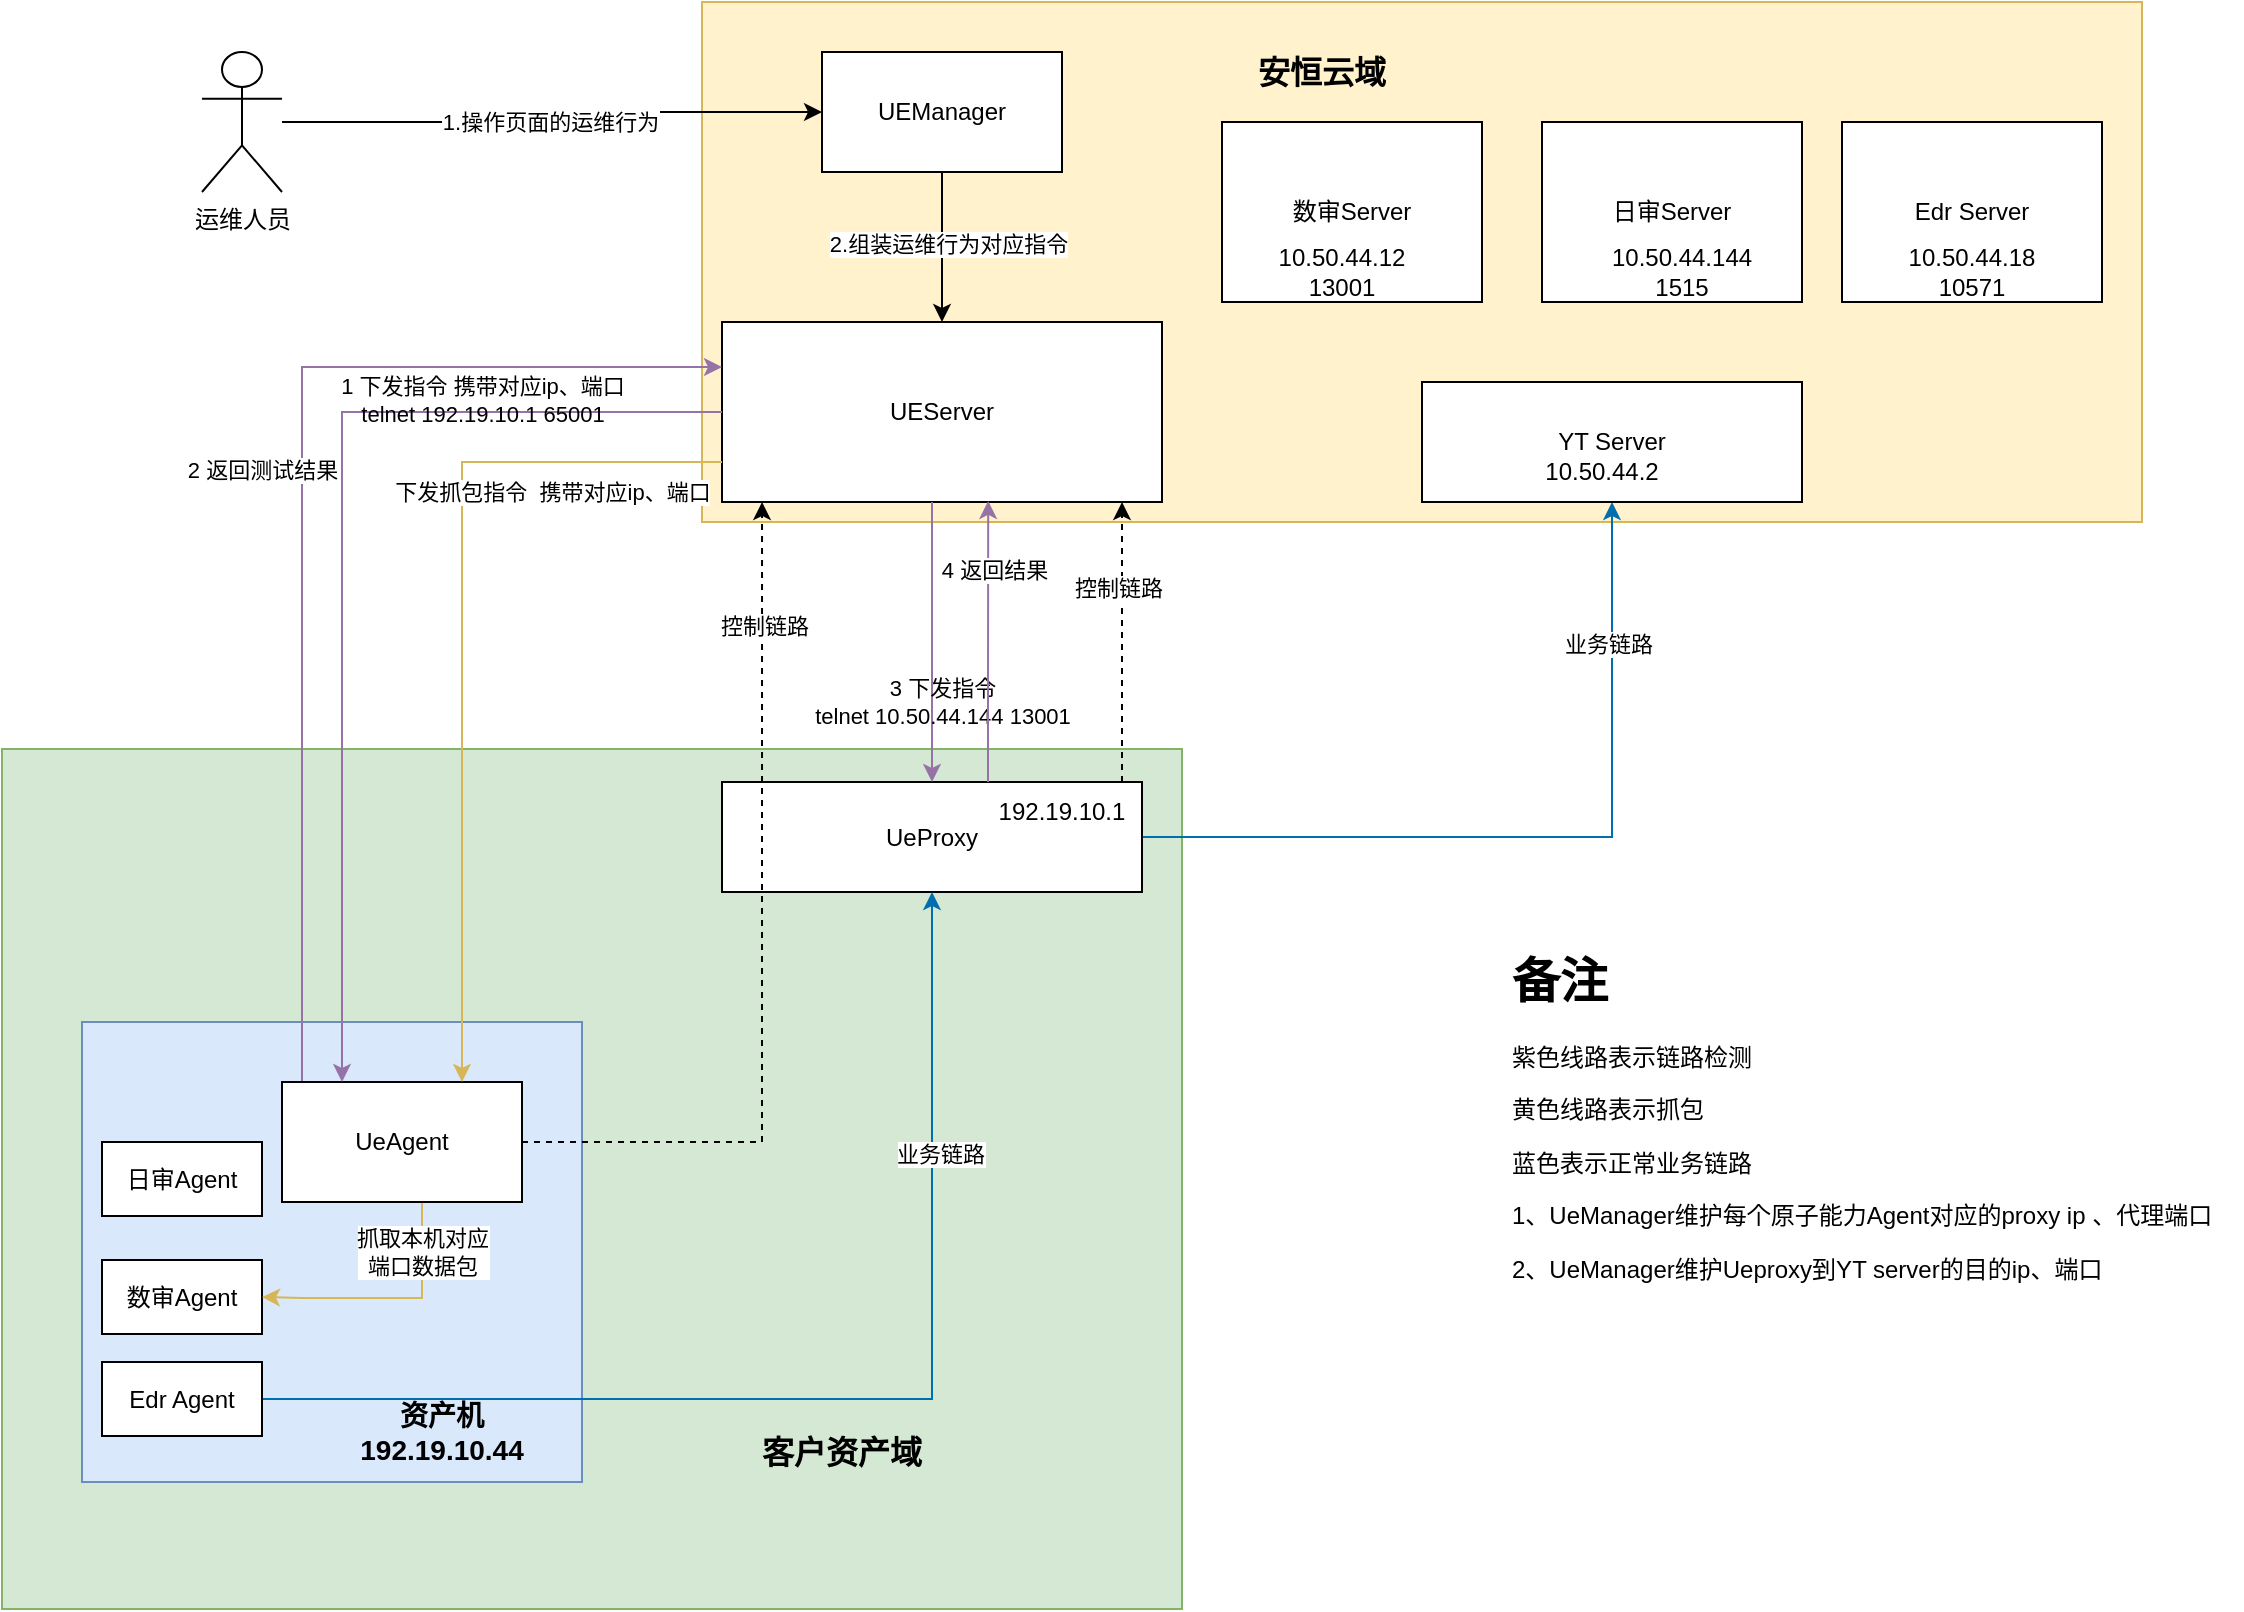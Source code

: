 <mxfile version="22.1.5" type="github">
  <diagram name="第 1 页" id="wMBq58jxj7TZekm_dWzr">
    <mxGraphModel dx="2110" dy="720" grid="1" gridSize="10" guides="1" tooltips="1" connect="1" arrows="1" fold="1" page="1" pageScale="1" pageWidth="827" pageHeight="1169" math="0" shadow="0">
      <root>
        <mxCell id="0" />
        <mxCell id="1" parent="0" />
        <mxCell id="zNO3inHTsQPZRsrdVChj-12" value="" style="edgeStyle=orthogonalEdgeStyle;rounded=0;orthogonalLoop=1;jettySize=auto;html=1;" parent="1" edge="1">
          <mxGeometry relative="1" as="geometry">
            <mxPoint x="430" y="180" as="sourcePoint" />
          </mxGeometry>
        </mxCell>
        <mxCell id="zNO3inHTsQPZRsrdVChj-13" value="组装此运维行为对应的指令&lt;br&gt;请求UeServer" style="edgeLabel;html=1;align=center;verticalAlign=middle;resizable=0;points=[];" parent="zNO3inHTsQPZRsrdVChj-12" vertex="1" connectable="0">
          <mxGeometry x="-0.4" y="1" relative="1" as="geometry">
            <mxPoint x="-1" y="6" as="offset" />
          </mxGeometry>
        </mxCell>
        <mxCell id="zNO3inHTsQPZRsrdVChj-33" value="" style="rounded=0;whiteSpace=wrap;html=1;fillColor=#fff2cc;strokeColor=#d6b656;" parent="1" vertex="1">
          <mxGeometry x="210" y="120" width="720" height="260" as="geometry" />
        </mxCell>
        <mxCell id="zNO3inHTsQPZRsrdVChj-38" value="UEServer" style="rounded=0;whiteSpace=wrap;html=1;" parent="1" vertex="1">
          <mxGeometry x="220" y="280" width="220" height="90" as="geometry" />
        </mxCell>
        <mxCell id="zNO3inHTsQPZRsrdVChj-39" value="日审Server" style="rounded=0;whiteSpace=wrap;html=1;" parent="1" vertex="1">
          <mxGeometry x="630" y="180" width="130" height="90" as="geometry" />
        </mxCell>
        <mxCell id="zNO3inHTsQPZRsrdVChj-40" value="数审Server" style="rounded=0;whiteSpace=wrap;html=1;" parent="1" vertex="1">
          <mxGeometry x="470" y="180" width="130" height="90" as="geometry" />
        </mxCell>
        <mxCell id="zNO3inHTsQPZRsrdVChj-41" value="Edr Server" style="rounded=0;whiteSpace=wrap;html=1;" parent="1" vertex="1">
          <mxGeometry x="780" y="180" width="130" height="90" as="geometry" />
        </mxCell>
        <mxCell id="zNO3inHTsQPZRsrdVChj-42" value="&lt;font style=&quot;font-size: 16px;&quot;&gt;&lt;b style=&quot;font-size: 16px;&quot;&gt;安恒云域&lt;/b&gt;&lt;/font&gt;" style="text;html=1;strokeColor=none;fillColor=none;align=center;verticalAlign=middle;whiteSpace=wrap;rounded=0;fontSize=16;" parent="1" vertex="1">
          <mxGeometry x="480" y="140" width="80" height="30" as="geometry" />
        </mxCell>
        <mxCell id="zNO3inHTsQPZRsrdVChj-45" style="edgeStyle=orthogonalEdgeStyle;rounded=0;orthogonalLoop=1;jettySize=auto;html=1;" parent="1" source="zNO3inHTsQPZRsrdVChj-44" target="zNO3inHTsQPZRsrdVChj-38" edge="1">
          <mxGeometry relative="1" as="geometry" />
        </mxCell>
        <mxCell id="zNO3inHTsQPZRsrdVChj-47" value="2.组装运维行为对应指令" style="edgeLabel;html=1;align=center;verticalAlign=middle;resizable=0;points=[];" parent="zNO3inHTsQPZRsrdVChj-45" vertex="1" connectable="0">
          <mxGeometry x="-0.06" y="3" relative="1" as="geometry">
            <mxPoint as="offset" />
          </mxGeometry>
        </mxCell>
        <mxCell id="zNO3inHTsQPZRsrdVChj-44" value="UEManager" style="rounded=0;whiteSpace=wrap;html=1;" parent="1" vertex="1">
          <mxGeometry x="270" y="145" width="120" height="60" as="geometry" />
        </mxCell>
        <mxCell id="zNO3inHTsQPZRsrdVChj-52" value="" style="rounded=0;whiteSpace=wrap;html=1;fillColor=#d5e8d4;strokeColor=#82b366;" parent="1" vertex="1">
          <mxGeometry x="-140" y="493.5" width="590" height="430" as="geometry" />
        </mxCell>
        <mxCell id="UXK1C_oignjXM_dTzYS3-6" style="edgeStyle=orthogonalEdgeStyle;rounded=0;orthogonalLoop=1;jettySize=auto;html=1;dashed=1;" parent="1" source="zNO3inHTsQPZRsrdVChj-46" target="zNO3inHTsQPZRsrdVChj-38" edge="1">
          <mxGeometry relative="1" as="geometry">
            <Array as="points">
              <mxPoint x="420" y="430" />
              <mxPoint x="420" y="430" />
            </Array>
          </mxGeometry>
        </mxCell>
        <mxCell id="UXK1C_oignjXM_dTzYS3-8" value="控制链路" style="edgeLabel;html=1;align=center;verticalAlign=middle;resizable=0;points=[];" parent="UXK1C_oignjXM_dTzYS3-6" vertex="1" connectable="0">
          <mxGeometry x="0.384" y="2" relative="1" as="geometry">
            <mxPoint as="offset" />
          </mxGeometry>
        </mxCell>
        <mxCell id="UXK1C_oignjXM_dTzYS3-43" style="edgeStyle=orthogonalEdgeStyle;rounded=0;orthogonalLoop=1;jettySize=auto;html=1;fillColor=#1ba1e2;strokeColor=#006EAF;" parent="1" source="zNO3inHTsQPZRsrdVChj-46" target="UXK1C_oignjXM_dTzYS3-41" edge="1">
          <mxGeometry relative="1" as="geometry" />
        </mxCell>
        <mxCell id="UXK1C_oignjXM_dTzYS3-45" value="业务链路" style="edgeLabel;html=1;align=center;verticalAlign=middle;resizable=0;points=[];" parent="UXK1C_oignjXM_dTzYS3-43" vertex="1" connectable="0">
          <mxGeometry x="0.648" y="2" relative="1" as="geometry">
            <mxPoint as="offset" />
          </mxGeometry>
        </mxCell>
        <mxCell id="zNO3inHTsQPZRsrdVChj-46" value="UeProxy" style="rounded=0;whiteSpace=wrap;html=1;" parent="1" vertex="1">
          <mxGeometry x="220" y="510" width="210" height="55" as="geometry" />
        </mxCell>
        <mxCell id="zNO3inHTsQPZRsrdVChj-22" value="" style="rounded=0;whiteSpace=wrap;html=1;fillColor=#dae8fc;strokeColor=#6c8ebf;" parent="1" vertex="1">
          <mxGeometry x="-100" y="630" width="250" height="230" as="geometry" />
        </mxCell>
        <mxCell id="zNO3inHTsQPZRsrdVChj-24" value="日审Agent" style="rounded=0;whiteSpace=wrap;html=1;" parent="1" vertex="1">
          <mxGeometry x="-90" y="690" width="80" height="37" as="geometry" />
        </mxCell>
        <mxCell id="zNO3inHTsQPZRsrdVChj-25" value="数审Agent" style="rounded=0;whiteSpace=wrap;html=1;" parent="1" vertex="1">
          <mxGeometry x="-90" y="749" width="80" height="37" as="geometry" />
        </mxCell>
        <mxCell id="UXK1C_oignjXM_dTzYS3-42" style="edgeStyle=orthogonalEdgeStyle;rounded=0;orthogonalLoop=1;jettySize=auto;html=1;entryX=0.5;entryY=1;entryDx=0;entryDy=0;fillColor=#1ba1e2;strokeColor=#006EAF;" parent="1" source="zNO3inHTsQPZRsrdVChj-26" target="zNO3inHTsQPZRsrdVChj-46" edge="1">
          <mxGeometry relative="1" as="geometry" />
        </mxCell>
        <mxCell id="UXK1C_oignjXM_dTzYS3-44" value="业务链路" style="edgeLabel;html=1;align=center;verticalAlign=middle;resizable=0;points=[];" parent="UXK1C_oignjXM_dTzYS3-42" vertex="1" connectable="0">
          <mxGeometry x="0.554" y="-4" relative="1" as="geometry">
            <mxPoint as="offset" />
          </mxGeometry>
        </mxCell>
        <mxCell id="zNO3inHTsQPZRsrdVChj-26" value="Edr Agent" style="rounded=0;whiteSpace=wrap;html=1;" parent="1" vertex="1">
          <mxGeometry x="-90" y="800" width="80" height="37" as="geometry" />
        </mxCell>
        <mxCell id="zNO3inHTsQPZRsrdVChj-64" style="edgeStyle=orthogonalEdgeStyle;rounded=0;orthogonalLoop=1;jettySize=auto;html=1;entryX=1;entryY=0.5;entryDx=0;entryDy=0;fillColor=#fff2cc;strokeColor=#d6b656;" parent="1" source="zNO3inHTsQPZRsrdVChj-27" target="zNO3inHTsQPZRsrdVChj-25" edge="1">
          <mxGeometry relative="1" as="geometry">
            <Array as="points">
              <mxPoint x="70" y="768" />
              <mxPoint x="10" y="768" />
            </Array>
          </mxGeometry>
        </mxCell>
        <mxCell id="zNO3inHTsQPZRsrdVChj-65" value="抓取本机对应&lt;br&gt;端口数据包" style="edgeLabel;html=1;align=center;verticalAlign=middle;resizable=0;points=[];labelBackgroundColor=default;labelBorderColor=none;" parent="zNO3inHTsQPZRsrdVChj-64" vertex="1" connectable="0">
          <mxGeometry relative="1" as="geometry">
            <mxPoint x="16" y="-23" as="offset" />
          </mxGeometry>
        </mxCell>
        <mxCell id="UXK1C_oignjXM_dTzYS3-20" style="edgeStyle=orthogonalEdgeStyle;rounded=0;orthogonalLoop=1;jettySize=auto;html=1;entryX=0;entryY=0.25;entryDx=0;entryDy=0;fillColor=#e1d5e7;strokeColor=#9673a6;" parent="1" source="zNO3inHTsQPZRsrdVChj-27" target="zNO3inHTsQPZRsrdVChj-38" edge="1">
          <mxGeometry relative="1" as="geometry">
            <Array as="points">
              <mxPoint x="10" y="302" />
            </Array>
          </mxGeometry>
        </mxCell>
        <mxCell id="UXK1C_oignjXM_dTzYS3-21" value="2 返回测试结果" style="edgeLabel;html=1;align=center;verticalAlign=middle;resizable=0;points=[];" parent="UXK1C_oignjXM_dTzYS3-20" vertex="1" connectable="0">
          <mxGeometry x="0.143" y="4" relative="1" as="geometry">
            <mxPoint x="-16" y="18" as="offset" />
          </mxGeometry>
        </mxCell>
        <mxCell id="zNO3inHTsQPZRsrdVChj-27" value="UeAgent" style="rounded=0;whiteSpace=wrap;html=1;" parent="1" vertex="1">
          <mxGeometry y="660" width="120" height="60" as="geometry" />
        </mxCell>
        <mxCell id="zNO3inHTsQPZRsrdVChj-30" value="&lt;b&gt;&lt;font style=&quot;font-size: 14px;&quot;&gt;资产机&lt;br&gt;192.19.10.44&lt;br&gt;&lt;/font&gt;&lt;/b&gt;" style="text;html=1;strokeColor=none;fillColor=none;align=center;verticalAlign=middle;whiteSpace=wrap;rounded=0;" parent="1" vertex="1">
          <mxGeometry x="50" y="820" width="60" height="30" as="geometry" />
        </mxCell>
        <mxCell id="zNO3inHTsQPZRsrdVChj-53" value="客户资产域" style="text;html=1;strokeColor=none;fillColor=none;align=center;verticalAlign=middle;whiteSpace=wrap;rounded=0;fontStyle=1;fontSize=16;" parent="1" vertex="1">
          <mxGeometry x="237" y="830" width="86" height="30" as="geometry" />
        </mxCell>
        <mxCell id="zNO3inHTsQPZRsrdVChj-74" style="edgeStyle=orthogonalEdgeStyle;rounded=0;orthogonalLoop=1;jettySize=auto;html=1;entryX=0;entryY=0.5;entryDx=0;entryDy=0;" parent="1" source="zNO3inHTsQPZRsrdVChj-72" target="zNO3inHTsQPZRsrdVChj-44" edge="1">
          <mxGeometry relative="1" as="geometry" />
        </mxCell>
        <mxCell id="zNO3inHTsQPZRsrdVChj-75" value="1.操作页面的运维行为" style="edgeLabel;html=1;align=center;verticalAlign=middle;resizable=0;points=[];" parent="zNO3inHTsQPZRsrdVChj-74" vertex="1" connectable="0">
          <mxGeometry x="-0.114" y="-2" relative="1" as="geometry">
            <mxPoint x="12" y="-2" as="offset" />
          </mxGeometry>
        </mxCell>
        <mxCell id="zNO3inHTsQPZRsrdVChj-72" value="运维人员" style="shape=umlActor;verticalLabelPosition=bottom;verticalAlign=top;html=1;outlineConnect=0;" parent="1" vertex="1">
          <mxGeometry x="-40" y="145" width="40" height="70" as="geometry" />
        </mxCell>
        <mxCell id="UXK1C_oignjXM_dTzYS3-9" style="edgeStyle=orthogonalEdgeStyle;rounded=0;orthogonalLoop=1;jettySize=auto;html=1;fillColor=#e1d5e7;strokeColor=#9673a6;exitX=0;exitY=0.5;exitDx=0;exitDy=0;" parent="1" source="zNO3inHTsQPZRsrdVChj-38" edge="1">
          <mxGeometry relative="1" as="geometry">
            <mxPoint x="210" y="325.059" as="sourcePoint" />
            <mxPoint x="30" y="660" as="targetPoint" />
            <Array as="points">
              <mxPoint x="30" y="325" />
            </Array>
          </mxGeometry>
        </mxCell>
        <mxCell id="UXK1C_oignjXM_dTzYS3-16" value="1 下发指令 携带对应ip、端口&lt;br&gt;telnet 192.19.10.1 65001" style="edgeLabel;html=1;align=center;verticalAlign=middle;resizable=0;points=[];labelBackgroundColor=none;" parent="UXK1C_oignjXM_dTzYS3-9" vertex="1" connectable="0">
          <mxGeometry x="-0.18" y="-3" relative="1" as="geometry">
            <mxPoint x="73" y="-32" as="offset" />
          </mxGeometry>
        </mxCell>
        <mxCell id="UXK1C_oignjXM_dTzYS3-12" style="edgeStyle=orthogonalEdgeStyle;rounded=0;orthogonalLoop=1;jettySize=auto;html=1;entryX=0.091;entryY=1;entryDx=0;entryDy=0;entryPerimeter=0;dashed=1;" parent="1" source="zNO3inHTsQPZRsrdVChj-27" target="zNO3inHTsQPZRsrdVChj-38" edge="1">
          <mxGeometry relative="1" as="geometry" />
        </mxCell>
        <mxCell id="UXK1C_oignjXM_dTzYS3-13" value="控制链路" style="edgeLabel;html=1;align=center;verticalAlign=middle;resizable=0;points=[];" parent="UXK1C_oignjXM_dTzYS3-12" vertex="1" connectable="0">
          <mxGeometry x="0.715" y="-1" relative="1" as="geometry">
            <mxPoint y="-1" as="offset" />
          </mxGeometry>
        </mxCell>
        <mxCell id="UXK1C_oignjXM_dTzYS3-22" style="edgeStyle=orthogonalEdgeStyle;rounded=0;orthogonalLoop=1;jettySize=auto;html=1;entryX=0.5;entryY=0;entryDx=0;entryDy=0;fillColor=#e1d5e7;strokeColor=#9673a6;" parent="1" source="zNO3inHTsQPZRsrdVChj-38" target="zNO3inHTsQPZRsrdVChj-46" edge="1">
          <mxGeometry relative="1" as="geometry">
            <Array as="points">
              <mxPoint x="325" y="420" />
              <mxPoint x="325" y="420" />
            </Array>
          </mxGeometry>
        </mxCell>
        <mxCell id="UXK1C_oignjXM_dTzYS3-23" value="3 下发指令&lt;br&gt;telnet 10.50.44.144 13001" style="edgeLabel;html=1;align=center;verticalAlign=middle;resizable=0;points=[];labelBackgroundColor=none;" parent="1" vertex="1" connectable="0">
          <mxGeometry x="330" y="469.999" as="geometry" />
        </mxCell>
        <mxCell id="UXK1C_oignjXM_dTzYS3-30" style="edgeStyle=orthogonalEdgeStyle;rounded=0;orthogonalLoop=1;jettySize=auto;html=1;entryX=0.605;entryY=0.994;entryDx=0;entryDy=0;entryPerimeter=0;fillColor=#e1d5e7;strokeColor=#9673a6;" parent="1" source="zNO3inHTsQPZRsrdVChj-46" target="zNO3inHTsQPZRsrdVChj-38" edge="1">
          <mxGeometry relative="1" as="geometry">
            <Array as="points">
              <mxPoint x="353" y="470" />
              <mxPoint x="353" y="470" />
            </Array>
          </mxGeometry>
        </mxCell>
        <mxCell id="UXK1C_oignjXM_dTzYS3-31" value="4 返回结果" style="edgeLabel;html=1;align=center;verticalAlign=middle;resizable=0;points=[];" parent="UXK1C_oignjXM_dTzYS3-30" vertex="1" connectable="0">
          <mxGeometry x="0.513" y="-3" relative="1" as="geometry">
            <mxPoint as="offset" />
          </mxGeometry>
        </mxCell>
        <mxCell id="UXK1C_oignjXM_dTzYS3-32" style="edgeStyle=orthogonalEdgeStyle;rounded=0;orthogonalLoop=1;jettySize=auto;html=1;entryX=0.75;entryY=0;entryDx=0;entryDy=0;fillColor=#fff2cc;strokeColor=#d6b656;" parent="1" source="zNO3inHTsQPZRsrdVChj-38" target="zNO3inHTsQPZRsrdVChj-27" edge="1">
          <mxGeometry relative="1" as="geometry">
            <Array as="points">
              <mxPoint x="90" y="350" />
            </Array>
          </mxGeometry>
        </mxCell>
        <mxCell id="UXK1C_oignjXM_dTzYS3-33" value="下发抓包指令&amp;nbsp; 携带对应ip、端口" style="edgeLabel;html=1;align=center;verticalAlign=middle;resizable=0;points=[];" parent="UXK1C_oignjXM_dTzYS3-32" vertex="1" connectable="0">
          <mxGeometry x="-0.091" y="4" relative="1" as="geometry">
            <mxPoint x="41" y="-55" as="offset" />
          </mxGeometry>
        </mxCell>
        <mxCell id="UXK1C_oignjXM_dTzYS3-35" value="&lt;h1&gt;备注&lt;/h1&gt;&lt;p&gt;紫色线路表示链路检测&lt;/p&gt;&lt;p&gt;黄色线路表示抓包&lt;/p&gt;&lt;p&gt;蓝色表示正常业务链路&lt;/p&gt;&lt;p&gt;&lt;span style=&quot;background-color: initial;&quot;&gt;1、UeManager维护每个原子能力Agent对应的proxy ip 、代理端口&lt;/span&gt;&lt;/p&gt;&lt;p&gt;2、UeManager维护Ueproxy到YT server的目的ip、端口&lt;/p&gt;" style="text;html=1;strokeColor=none;fillColor=none;spacing=5;spacingTop=-20;whiteSpace=wrap;overflow=hidden;rounded=0;" parent="1" vertex="1">
          <mxGeometry x="610" y="590" width="370" height="200" as="geometry" />
        </mxCell>
        <mxCell id="UXK1C_oignjXM_dTzYS3-36" value="10.50.44.12 13001" style="text;html=1;strokeColor=none;fillColor=none;align=center;verticalAlign=middle;whiteSpace=wrap;rounded=0;" parent="1" vertex="1">
          <mxGeometry x="500" y="240" width="60" height="30" as="geometry" />
        </mxCell>
        <mxCell id="UXK1C_oignjXM_dTzYS3-37" value="10.50.44.144 1515" style="text;html=1;strokeColor=none;fillColor=none;align=center;verticalAlign=middle;whiteSpace=wrap;rounded=0;" parent="1" vertex="1">
          <mxGeometry x="670" y="240" width="60" height="30" as="geometry" />
        </mxCell>
        <mxCell id="UXK1C_oignjXM_dTzYS3-38" value="10.50.44.18 10571" style="text;html=1;strokeColor=none;fillColor=none;align=center;verticalAlign=middle;whiteSpace=wrap;rounded=0;" parent="1" vertex="1">
          <mxGeometry x="815" y="240" width="60" height="30" as="geometry" />
        </mxCell>
        <mxCell id="UXK1C_oignjXM_dTzYS3-39" value="192.19.10.1" style="text;html=1;strokeColor=none;fillColor=none;align=center;verticalAlign=middle;whiteSpace=wrap;rounded=0;" parent="1" vertex="1">
          <mxGeometry x="360" y="510" width="60" height="30" as="geometry" />
        </mxCell>
        <mxCell id="UXK1C_oignjXM_dTzYS3-41" value="YT Server" style="rounded=0;whiteSpace=wrap;html=1;" parent="1" vertex="1">
          <mxGeometry x="570" y="310" width="190" height="60" as="geometry" />
        </mxCell>
        <mxCell id="h60YB_8Bev3nHb1fODkR-1" value="10.50.44.2" style="text;html=1;strokeColor=none;fillColor=none;align=center;verticalAlign=middle;whiteSpace=wrap;rounded=0;" vertex="1" parent="1">
          <mxGeometry x="630" y="340" width="60" height="30" as="geometry" />
        </mxCell>
      </root>
    </mxGraphModel>
  </diagram>
</mxfile>

